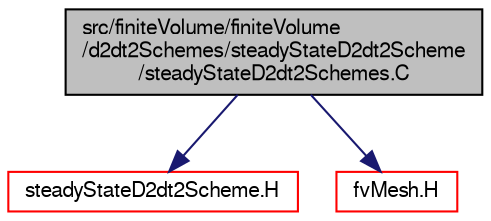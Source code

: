 digraph "src/finiteVolume/finiteVolume/d2dt2Schemes/steadyStateD2dt2Scheme/steadyStateD2dt2Schemes.C"
{
  bgcolor="transparent";
  edge [fontname="FreeSans",fontsize="10",labelfontname="FreeSans",labelfontsize="10"];
  node [fontname="FreeSans",fontsize="10",shape=record];
  Node1 [label="src/finiteVolume/finiteVolume\l/d2dt2Schemes/steadyStateD2dt2Scheme\l/steadyStateD2dt2Schemes.C",height=0.2,width=0.4,color="black", fillcolor="grey75", style="filled" fontcolor="black"];
  Node1 -> Node2 [color="midnightblue",fontsize="10",style="solid",fontname="FreeSans"];
  Node2 [label="steadyStateD2dt2Scheme.H",height=0.2,width=0.4,color="red",URL="$a05199.html"];
  Node1 -> Node3 [color="midnightblue",fontsize="10",style="solid",fontname="FreeSans"];
  Node3 [label="fvMesh.H",height=0.2,width=0.4,color="red",URL="$a05439.html"];
}
